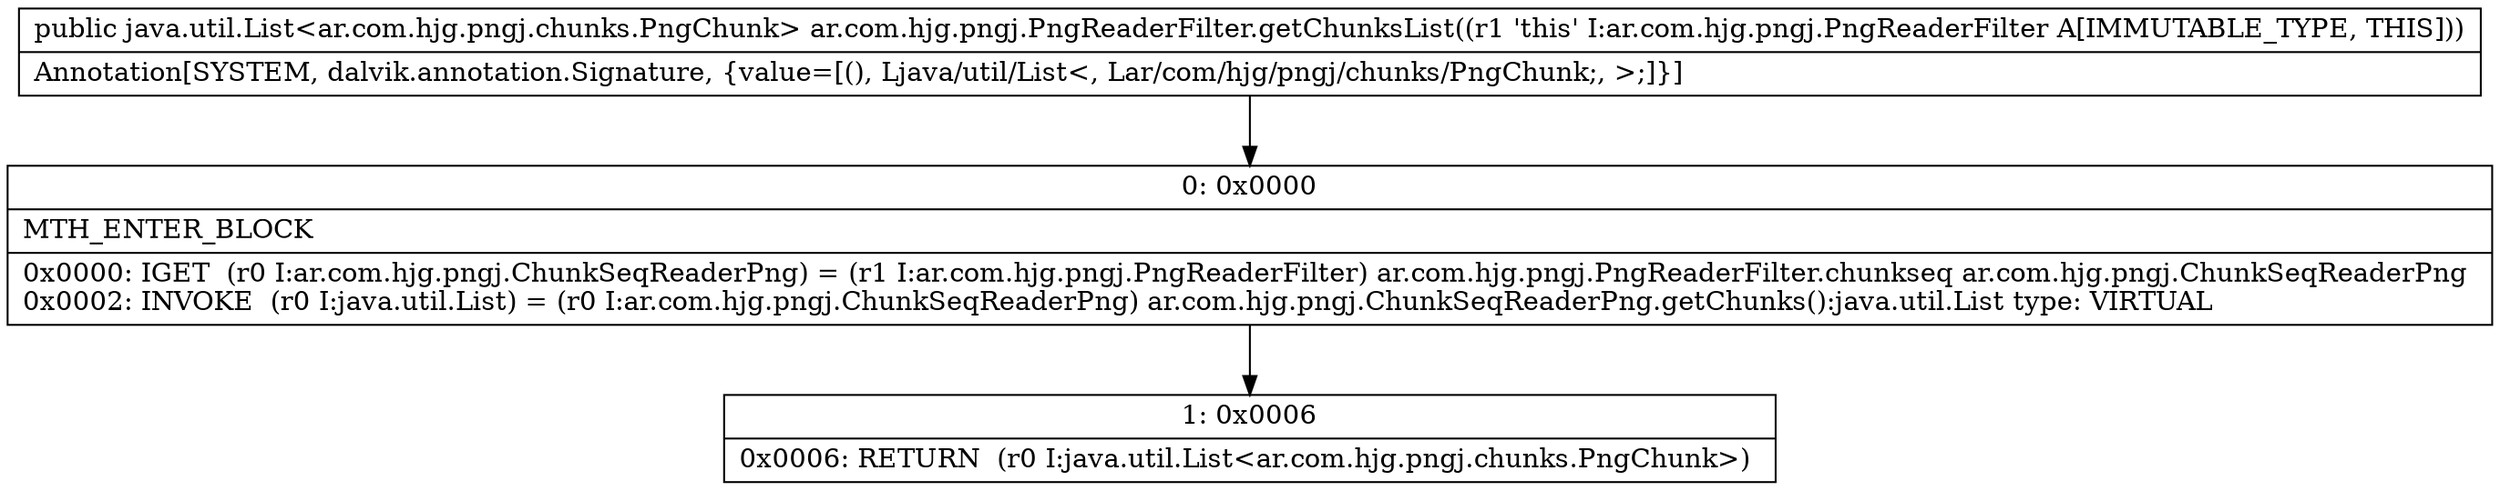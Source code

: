 digraph "CFG forar.com.hjg.pngj.PngReaderFilter.getChunksList()Ljava\/util\/List;" {
Node_0 [shape=record,label="{0\:\ 0x0000|MTH_ENTER_BLOCK\l|0x0000: IGET  (r0 I:ar.com.hjg.pngj.ChunkSeqReaderPng) = (r1 I:ar.com.hjg.pngj.PngReaderFilter) ar.com.hjg.pngj.PngReaderFilter.chunkseq ar.com.hjg.pngj.ChunkSeqReaderPng \l0x0002: INVOKE  (r0 I:java.util.List) = (r0 I:ar.com.hjg.pngj.ChunkSeqReaderPng) ar.com.hjg.pngj.ChunkSeqReaderPng.getChunks():java.util.List type: VIRTUAL \l}"];
Node_1 [shape=record,label="{1\:\ 0x0006|0x0006: RETURN  (r0 I:java.util.List\<ar.com.hjg.pngj.chunks.PngChunk\>) \l}"];
MethodNode[shape=record,label="{public java.util.List\<ar.com.hjg.pngj.chunks.PngChunk\> ar.com.hjg.pngj.PngReaderFilter.getChunksList((r1 'this' I:ar.com.hjg.pngj.PngReaderFilter A[IMMUTABLE_TYPE, THIS]))  | Annotation[SYSTEM, dalvik.annotation.Signature, \{value=[(), Ljava\/util\/List\<, Lar\/com\/hjg\/pngj\/chunks\/PngChunk;, \>;]\}]\l}"];
MethodNode -> Node_0;
Node_0 -> Node_1;
}

